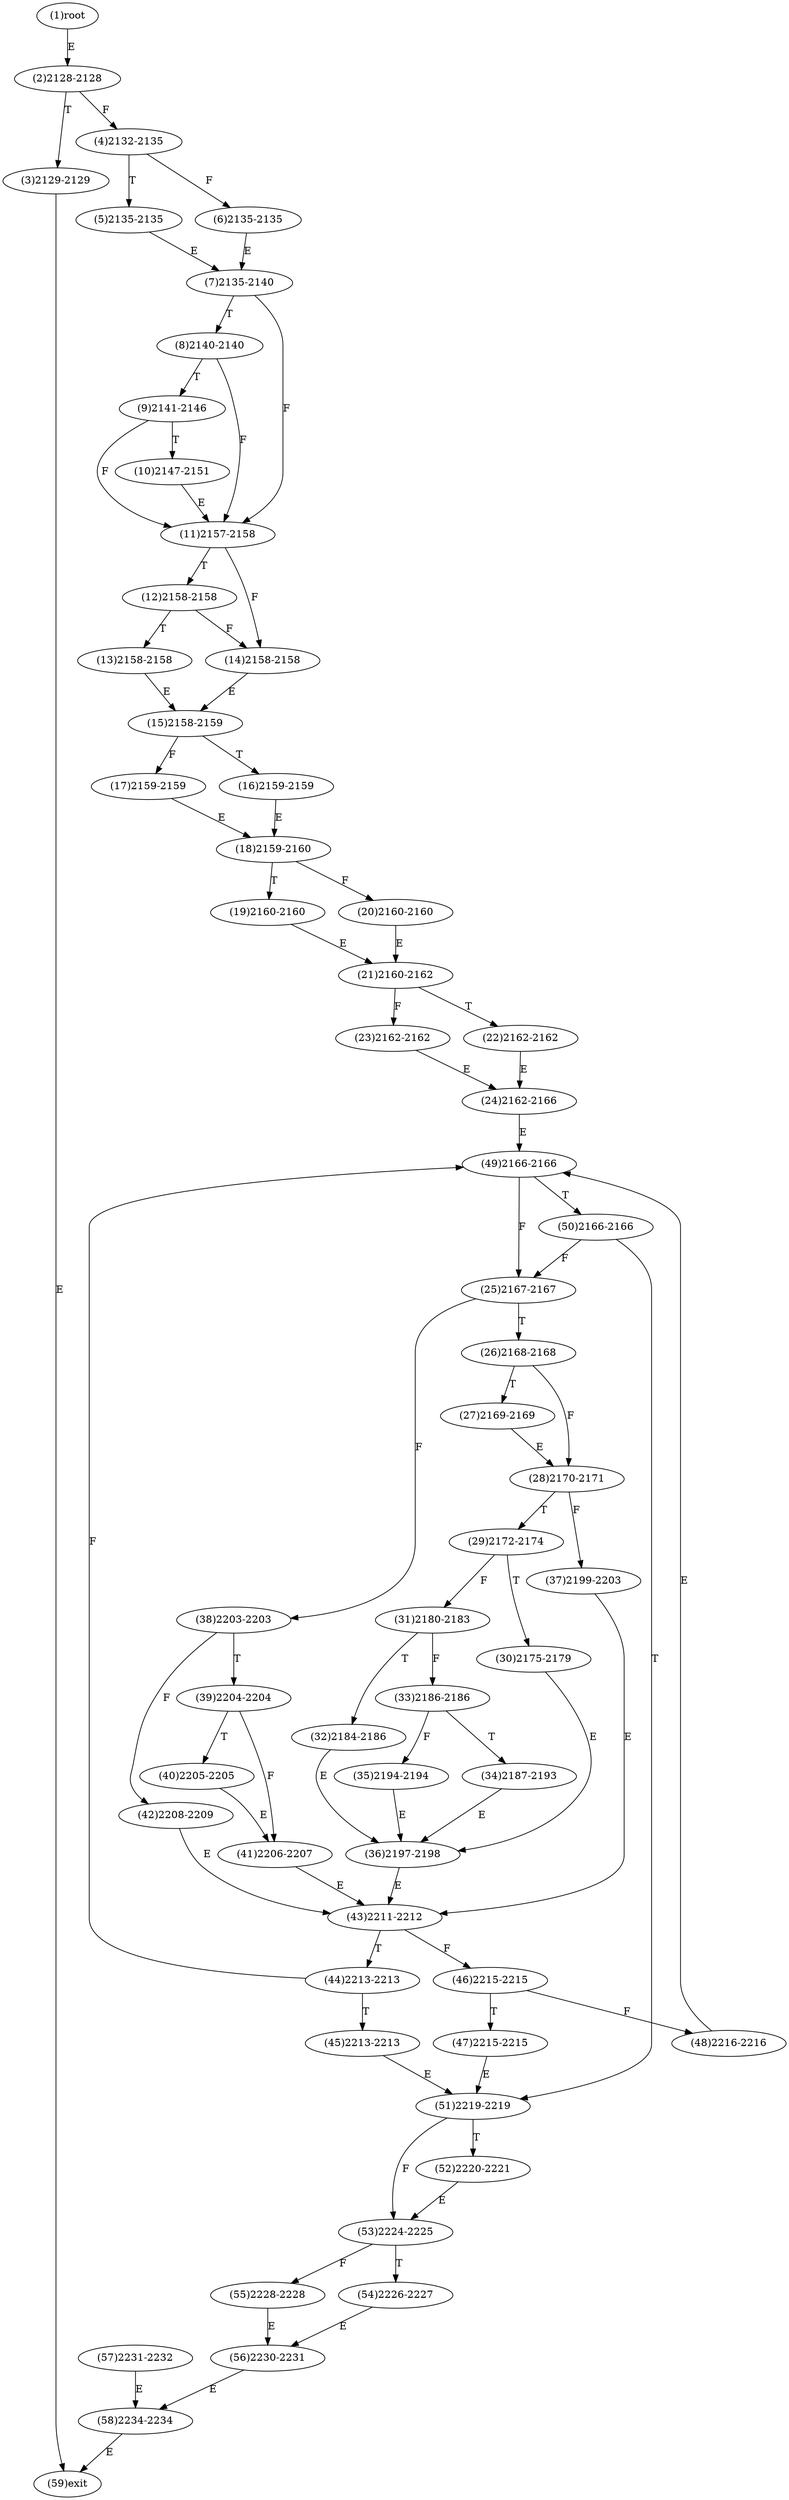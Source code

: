 digraph "" { 
1[ label="(1)root"];
2[ label="(2)2128-2128"];
3[ label="(3)2129-2129"];
4[ label="(4)2132-2135"];
5[ label="(5)2135-2135"];
6[ label="(6)2135-2135"];
7[ label="(7)2135-2140"];
8[ label="(8)2140-2140"];
9[ label="(9)2141-2146"];
10[ label="(10)2147-2151"];
11[ label="(11)2157-2158"];
12[ label="(12)2158-2158"];
13[ label="(13)2158-2158"];
14[ label="(14)2158-2158"];
15[ label="(15)2158-2159"];
17[ label="(17)2159-2159"];
16[ label="(16)2159-2159"];
19[ label="(19)2160-2160"];
18[ label="(18)2159-2160"];
21[ label="(21)2160-2162"];
20[ label="(20)2160-2160"];
23[ label="(23)2162-2162"];
22[ label="(22)2162-2162"];
25[ label="(25)2167-2167"];
24[ label="(24)2162-2166"];
27[ label="(27)2169-2169"];
26[ label="(26)2168-2168"];
29[ label="(29)2172-2174"];
28[ label="(28)2170-2171"];
31[ label="(31)2180-2183"];
30[ label="(30)2175-2179"];
34[ label="(34)2187-2193"];
35[ label="(35)2194-2194"];
32[ label="(32)2184-2186"];
33[ label="(33)2186-2186"];
38[ label="(38)2203-2203"];
39[ label="(39)2204-2204"];
36[ label="(36)2197-2198"];
37[ label="(37)2199-2203"];
42[ label="(42)2208-2209"];
43[ label="(43)2211-2212"];
40[ label="(40)2205-2205"];
41[ label="(41)2206-2207"];
46[ label="(46)2215-2215"];
47[ label="(47)2215-2215"];
44[ label="(44)2213-2213"];
45[ label="(45)2213-2213"];
51[ label="(51)2219-2219"];
50[ label="(50)2166-2166"];
49[ label="(49)2166-2166"];
48[ label="(48)2216-2216"];
55[ label="(55)2228-2228"];
54[ label="(54)2226-2227"];
53[ label="(53)2224-2225"];
52[ label="(52)2220-2221"];
59[ label="(59)exit"];
58[ label="(58)2234-2234"];
57[ label="(57)2231-2232"];
56[ label="(56)2230-2231"];
1->2[ label="E"];
2->4[ label="F"];
2->3[ label="T"];
3->59[ label="E"];
4->6[ label="F"];
4->5[ label="T"];
5->7[ label="E"];
6->7[ label="E"];
7->11[ label="F"];
7->8[ label="T"];
8->11[ label="F"];
8->9[ label="T"];
9->11[ label="F"];
9->10[ label="T"];
10->11[ label="E"];
11->14[ label="F"];
11->12[ label="T"];
12->14[ label="F"];
12->13[ label="T"];
13->15[ label="E"];
14->15[ label="E"];
15->17[ label="F"];
15->16[ label="T"];
16->18[ label="E"];
17->18[ label="E"];
18->20[ label="F"];
18->19[ label="T"];
19->21[ label="E"];
20->21[ label="E"];
21->23[ label="F"];
21->22[ label="T"];
22->24[ label="E"];
23->24[ label="E"];
24->49[ label="E"];
25->38[ label="F"];
25->26[ label="T"];
26->28[ label="F"];
26->27[ label="T"];
27->28[ label="E"];
28->37[ label="F"];
28->29[ label="T"];
29->31[ label="F"];
29->30[ label="T"];
30->36[ label="E"];
31->33[ label="F"];
31->32[ label="T"];
32->36[ label="E"];
33->35[ label="F"];
33->34[ label="T"];
34->36[ label="E"];
35->36[ label="E"];
36->43[ label="E"];
37->43[ label="E"];
38->42[ label="F"];
38->39[ label="T"];
39->41[ label="F"];
39->40[ label="T"];
40->41[ label="E"];
41->43[ label="E"];
42->43[ label="E"];
43->46[ label="F"];
43->44[ label="T"];
44->49[ label="F"];
44->45[ label="T"];
45->51[ label="E"];
46->48[ label="F"];
46->47[ label="T"];
47->51[ label="E"];
48->49[ label="E"];
49->25[ label="F"];
49->50[ label="T"];
50->25[ label="F"];
50->51[ label="T"];
51->53[ label="F"];
51->52[ label="T"];
52->53[ label="E"];
53->55[ label="F"];
53->54[ label="T"];
54->56[ label="E"];
55->56[ label="E"];
56->58[ label="E"];
57->58[ label="E"];
58->59[ label="E"];
}